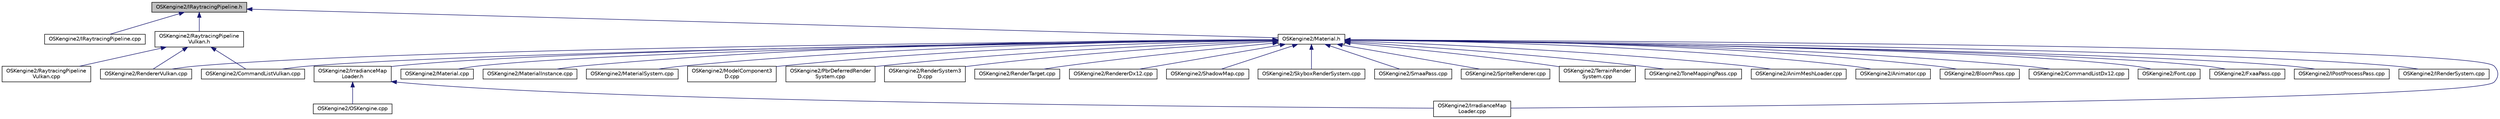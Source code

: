 digraph "OSKengine2/IRaytracingPipeline.h"
{
 // LATEX_PDF_SIZE
  edge [fontname="Helvetica",fontsize="10",labelfontname="Helvetica",labelfontsize="10"];
  node [fontname="Helvetica",fontsize="10",shape=record];
  Node1 [label="OSKengine2/IRaytracingPipeline.h",height=0.2,width=0.4,color="black", fillcolor="grey75", style="filled", fontcolor="black",tooltip=" "];
  Node1 -> Node2 [dir="back",color="midnightblue",fontsize="10",style="solid"];
  Node2 [label="OSKengine2/IRaytracingPipeline.cpp",height=0.2,width=0.4,color="black", fillcolor="white", style="filled",URL="$_i_raytracing_pipeline_8cpp.html",tooltip=" "];
  Node1 -> Node3 [dir="back",color="midnightblue",fontsize="10",style="solid"];
  Node3 [label="OSKengine2/Material.h",height=0.2,width=0.4,color="black", fillcolor="white", style="filled",URL="$_material_8h.html",tooltip=" "];
  Node3 -> Node4 [dir="back",color="midnightblue",fontsize="10",style="solid"];
  Node4 [label="OSKengine2/AnimMeshLoader.cpp",height=0.2,width=0.4,color="black", fillcolor="white", style="filled",URL="$_anim_mesh_loader_8cpp.html",tooltip=" "];
  Node3 -> Node5 [dir="back",color="midnightblue",fontsize="10",style="solid"];
  Node5 [label="OSKengine2/Animator.cpp",height=0.2,width=0.4,color="black", fillcolor="white", style="filled",URL="$_animator_8cpp.html",tooltip=" "];
  Node3 -> Node6 [dir="back",color="midnightblue",fontsize="10",style="solid"];
  Node6 [label="OSKengine2/BloomPass.cpp",height=0.2,width=0.4,color="black", fillcolor="white", style="filled",URL="$_bloom_pass_8cpp.html",tooltip=" "];
  Node3 -> Node7 [dir="back",color="midnightblue",fontsize="10",style="solid"];
  Node7 [label="OSKengine2/CommandListDx12.cpp",height=0.2,width=0.4,color="black", fillcolor="white", style="filled",URL="$_command_list_dx12_8cpp.html",tooltip=" "];
  Node3 -> Node8 [dir="back",color="midnightblue",fontsize="10",style="solid"];
  Node8 [label="OSKengine2/CommandListVulkan.cpp",height=0.2,width=0.4,color="black", fillcolor="white", style="filled",URL="$_command_list_vulkan_8cpp.html",tooltip=" "];
  Node3 -> Node9 [dir="back",color="midnightblue",fontsize="10",style="solid"];
  Node9 [label="OSKengine2/Font.cpp",height=0.2,width=0.4,color="black", fillcolor="white", style="filled",URL="$_font_8cpp.html",tooltip=" "];
  Node3 -> Node10 [dir="back",color="midnightblue",fontsize="10",style="solid"];
  Node10 [label="OSKengine2/FxaaPass.cpp",height=0.2,width=0.4,color="black", fillcolor="white", style="filled",URL="$_fxaa_pass_8cpp.html",tooltip=" "];
  Node3 -> Node11 [dir="back",color="midnightblue",fontsize="10",style="solid"];
  Node11 [label="OSKengine2/IPostProcessPass.cpp",height=0.2,width=0.4,color="black", fillcolor="white", style="filled",URL="$_i_post_process_pass_8cpp.html",tooltip=" "];
  Node3 -> Node12 [dir="back",color="midnightblue",fontsize="10",style="solid"];
  Node12 [label="OSKengine2/IRenderSystem.cpp",height=0.2,width=0.4,color="black", fillcolor="white", style="filled",URL="$_i_render_system_8cpp.html",tooltip=" "];
  Node3 -> Node13 [dir="back",color="midnightblue",fontsize="10",style="solid"];
  Node13 [label="OSKengine2/IrradianceMap\lLoader.cpp",height=0.2,width=0.4,color="black", fillcolor="white", style="filled",URL="$_irradiance_map_loader_8cpp.html",tooltip=" "];
  Node3 -> Node14 [dir="back",color="midnightblue",fontsize="10",style="solid"];
  Node14 [label="OSKengine2/IrradianceMap\lLoader.h",height=0.2,width=0.4,color="black", fillcolor="white", style="filled",URL="$_irradiance_map_loader_8h.html",tooltip=" "];
  Node14 -> Node13 [dir="back",color="midnightblue",fontsize="10",style="solid"];
  Node14 -> Node15 [dir="back",color="midnightblue",fontsize="10",style="solid"];
  Node15 [label="OSKengine2/OSKengine.cpp",height=0.2,width=0.4,color="black", fillcolor="white", style="filled",URL="$_o_s_kengine_8cpp.html",tooltip=" "];
  Node3 -> Node16 [dir="back",color="midnightblue",fontsize="10",style="solid"];
  Node16 [label="OSKengine2/Material.cpp",height=0.2,width=0.4,color="black", fillcolor="white", style="filled",URL="$_material_8cpp.html",tooltip=" "];
  Node3 -> Node17 [dir="back",color="midnightblue",fontsize="10",style="solid"];
  Node17 [label="OSKengine2/MaterialInstance.cpp",height=0.2,width=0.4,color="black", fillcolor="white", style="filled",URL="$_material_instance_8cpp.html",tooltip=" "];
  Node3 -> Node18 [dir="back",color="midnightblue",fontsize="10",style="solid"];
  Node18 [label="OSKengine2/MaterialSystem.cpp",height=0.2,width=0.4,color="black", fillcolor="white", style="filled",URL="$_material_system_8cpp.html",tooltip=" "];
  Node3 -> Node19 [dir="back",color="midnightblue",fontsize="10",style="solid"];
  Node19 [label="OSKengine2/ModelComponent3\lD.cpp",height=0.2,width=0.4,color="black", fillcolor="white", style="filled",URL="$_model_component3_d_8cpp.html",tooltip=" "];
  Node3 -> Node20 [dir="back",color="midnightblue",fontsize="10",style="solid"];
  Node20 [label="OSKengine2/PbrDeferredRender\lSystem.cpp",height=0.2,width=0.4,color="black", fillcolor="white", style="filled",URL="$_pbr_deferred_render_system_8cpp.html",tooltip=" "];
  Node3 -> Node21 [dir="back",color="midnightblue",fontsize="10",style="solid"];
  Node21 [label="OSKengine2/RenderSystem3\lD.cpp",height=0.2,width=0.4,color="black", fillcolor="white", style="filled",URL="$_render_system3_d_8cpp.html",tooltip=" "];
  Node3 -> Node22 [dir="back",color="midnightblue",fontsize="10",style="solid"];
  Node22 [label="OSKengine2/RenderTarget.cpp",height=0.2,width=0.4,color="black", fillcolor="white", style="filled",URL="$_render_target_8cpp.html",tooltip=" "];
  Node3 -> Node23 [dir="back",color="midnightblue",fontsize="10",style="solid"];
  Node23 [label="OSKengine2/RendererDx12.cpp",height=0.2,width=0.4,color="black", fillcolor="white", style="filled",URL="$_renderer_dx12_8cpp.html",tooltip=" "];
  Node3 -> Node24 [dir="back",color="midnightblue",fontsize="10",style="solid"];
  Node24 [label="OSKengine2/RendererVulkan.cpp",height=0.2,width=0.4,color="black", fillcolor="white", style="filled",URL="$_renderer_vulkan_8cpp.html",tooltip=" "];
  Node3 -> Node25 [dir="back",color="midnightblue",fontsize="10",style="solid"];
  Node25 [label="OSKengine2/ShadowMap.cpp",height=0.2,width=0.4,color="black", fillcolor="white", style="filled",URL="$_shadow_map_8cpp.html",tooltip=" "];
  Node3 -> Node26 [dir="back",color="midnightblue",fontsize="10",style="solid"];
  Node26 [label="OSKengine2/SkyboxRenderSystem.cpp",height=0.2,width=0.4,color="black", fillcolor="white", style="filled",URL="$_skybox_render_system_8cpp.html",tooltip=" "];
  Node3 -> Node27 [dir="back",color="midnightblue",fontsize="10",style="solid"];
  Node27 [label="OSKengine2/SmaaPass.cpp",height=0.2,width=0.4,color="black", fillcolor="white", style="filled",URL="$_smaa_pass_8cpp.html",tooltip=" "];
  Node3 -> Node28 [dir="back",color="midnightblue",fontsize="10",style="solid"];
  Node28 [label="OSKengine2/SpriteRenderer.cpp",height=0.2,width=0.4,color="black", fillcolor="white", style="filled",URL="$_sprite_renderer_8cpp.html",tooltip=" "];
  Node3 -> Node29 [dir="back",color="midnightblue",fontsize="10",style="solid"];
  Node29 [label="OSKengine2/TerrainRender\lSystem.cpp",height=0.2,width=0.4,color="black", fillcolor="white", style="filled",URL="$_terrain_render_system_8cpp.html",tooltip=" "];
  Node3 -> Node30 [dir="back",color="midnightblue",fontsize="10",style="solid"];
  Node30 [label="OSKengine2/ToneMappingPass.cpp",height=0.2,width=0.4,color="black", fillcolor="white", style="filled",URL="$_tone_mapping_pass_8cpp.html",tooltip=" "];
  Node1 -> Node31 [dir="back",color="midnightblue",fontsize="10",style="solid"];
  Node31 [label="OSKengine2/RaytracingPipeline\lVulkan.h",height=0.2,width=0.4,color="black", fillcolor="white", style="filled",URL="$_raytracing_pipeline_vulkan_8h.html",tooltip=" "];
  Node31 -> Node8 [dir="back",color="midnightblue",fontsize="10",style="solid"];
  Node31 -> Node32 [dir="back",color="midnightblue",fontsize="10",style="solid"];
  Node32 [label="OSKengine2/RaytracingPipeline\lVulkan.cpp",height=0.2,width=0.4,color="black", fillcolor="white", style="filled",URL="$_raytracing_pipeline_vulkan_8cpp.html",tooltip=" "];
  Node31 -> Node24 [dir="back",color="midnightblue",fontsize="10",style="solid"];
}
